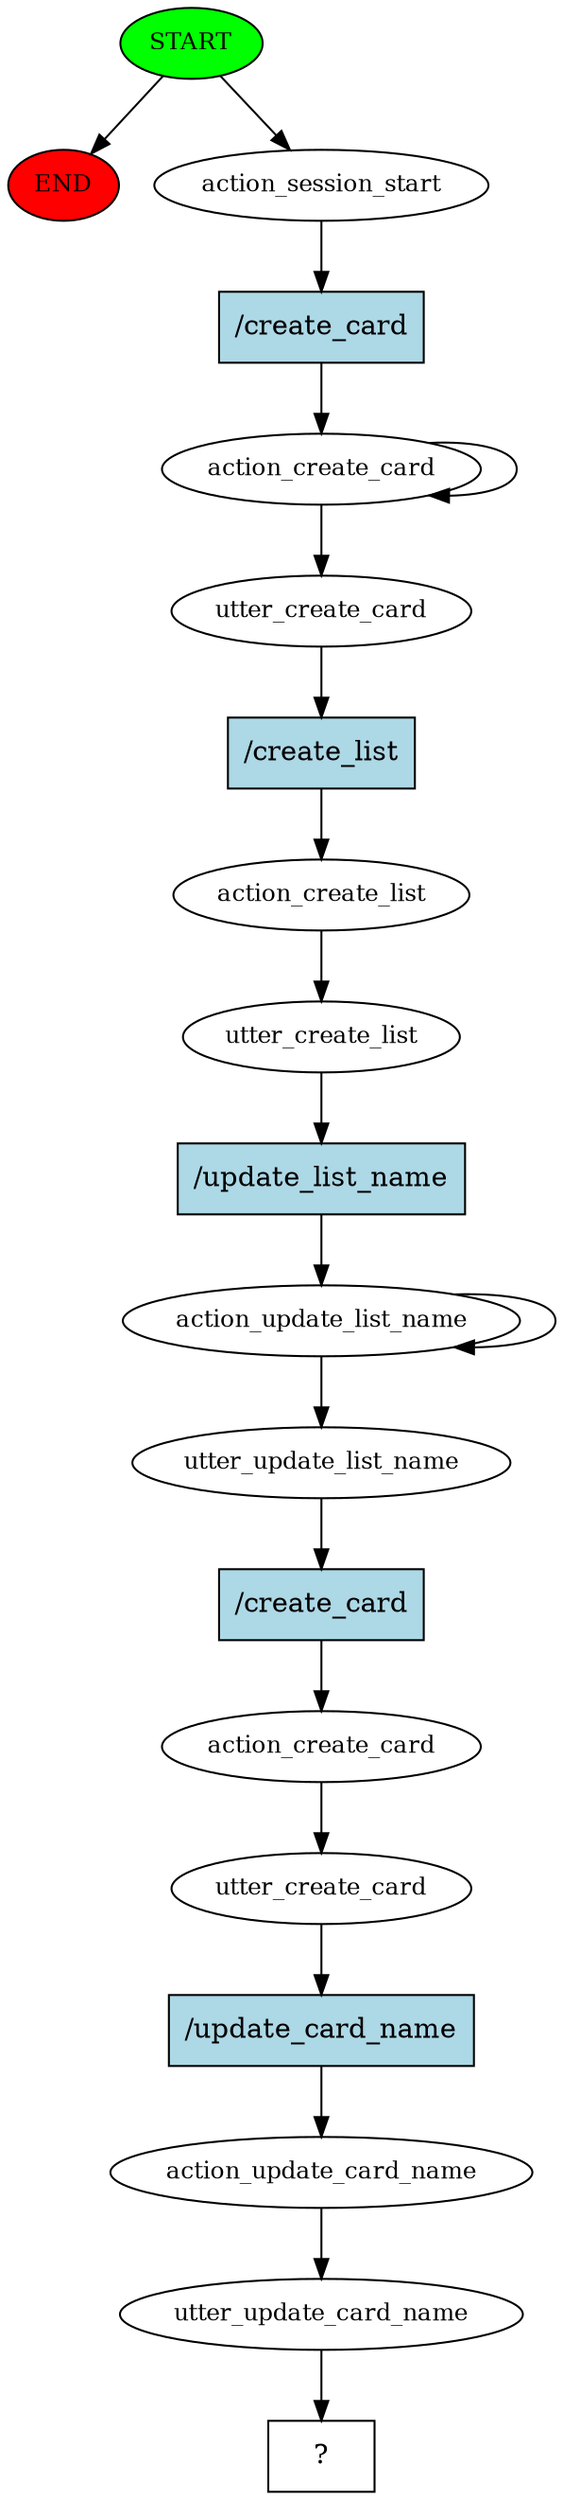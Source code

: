 digraph  {
0 [class="start active", fillcolor=green, fontsize=12, label=START, style=filled];
"-1" [class=end, fillcolor=red, fontsize=12, label=END, style=filled];
1 [class=active, fontsize=12, label=action_session_start];
2 [class=active, fontsize=12, label=action_create_card];
4 [class=active, fontsize=12, label=utter_create_card];
5 [class=active, fontsize=12, label=action_create_list];
6 [class=active, fontsize=12, label=utter_create_list];
7 [class=active, fontsize=12, label=action_update_list_name];
10 [class=active, fontsize=12, label=utter_update_list_name];
11 [class=active, fontsize=12, label=action_create_card];
12 [class=active, fontsize=12, label=utter_create_card];
13 [class=active, fontsize=12, label=action_update_card_name];
14 [class=active, fontsize=12, label=utter_update_card_name];
15 [class="intent dashed active", label="  ?  ", shape=rect];
16 [class="intent active", fillcolor=lightblue, label="/create_card", shape=rect, style=filled];
17 [class="intent active", fillcolor=lightblue, label="/create_list", shape=rect, style=filled];
18 [class="intent active", fillcolor=lightblue, label="/update_list_name", shape=rect, style=filled];
19 [class="intent active", fillcolor=lightblue, label="/create_card", shape=rect, style=filled];
20 [class="intent active", fillcolor=lightblue, label="/update_card_name", shape=rect, style=filled];
0 -> "-1"  [class="", key=NONE, label=""];
0 -> 1  [class=active, key=NONE, label=""];
1 -> 16  [class=active, key=0];
2 -> 4  [class=active, key=NONE, label=""];
2 -> 2  [class=active, key=NONE, label=""];
4 -> 17  [class=active, key=0];
5 -> 6  [class=active, key=NONE, label=""];
6 -> 18  [class=active, key=0];
7 -> 7  [class=active, key=NONE, label=""];
7 -> 10  [class=active, key=NONE, label=""];
10 -> 19  [class=active, key=0];
11 -> 12  [class=active, key=NONE, label=""];
12 -> 20  [class=active, key=0];
13 -> 14  [class=active, key=NONE, label=""];
14 -> 15  [class=active, key=NONE, label=""];
16 -> 2  [class=active, key=0];
17 -> 5  [class=active, key=0];
18 -> 7  [class=active, key=0];
19 -> 11  [class=active, key=0];
20 -> 13  [class=active, key=0];
}
